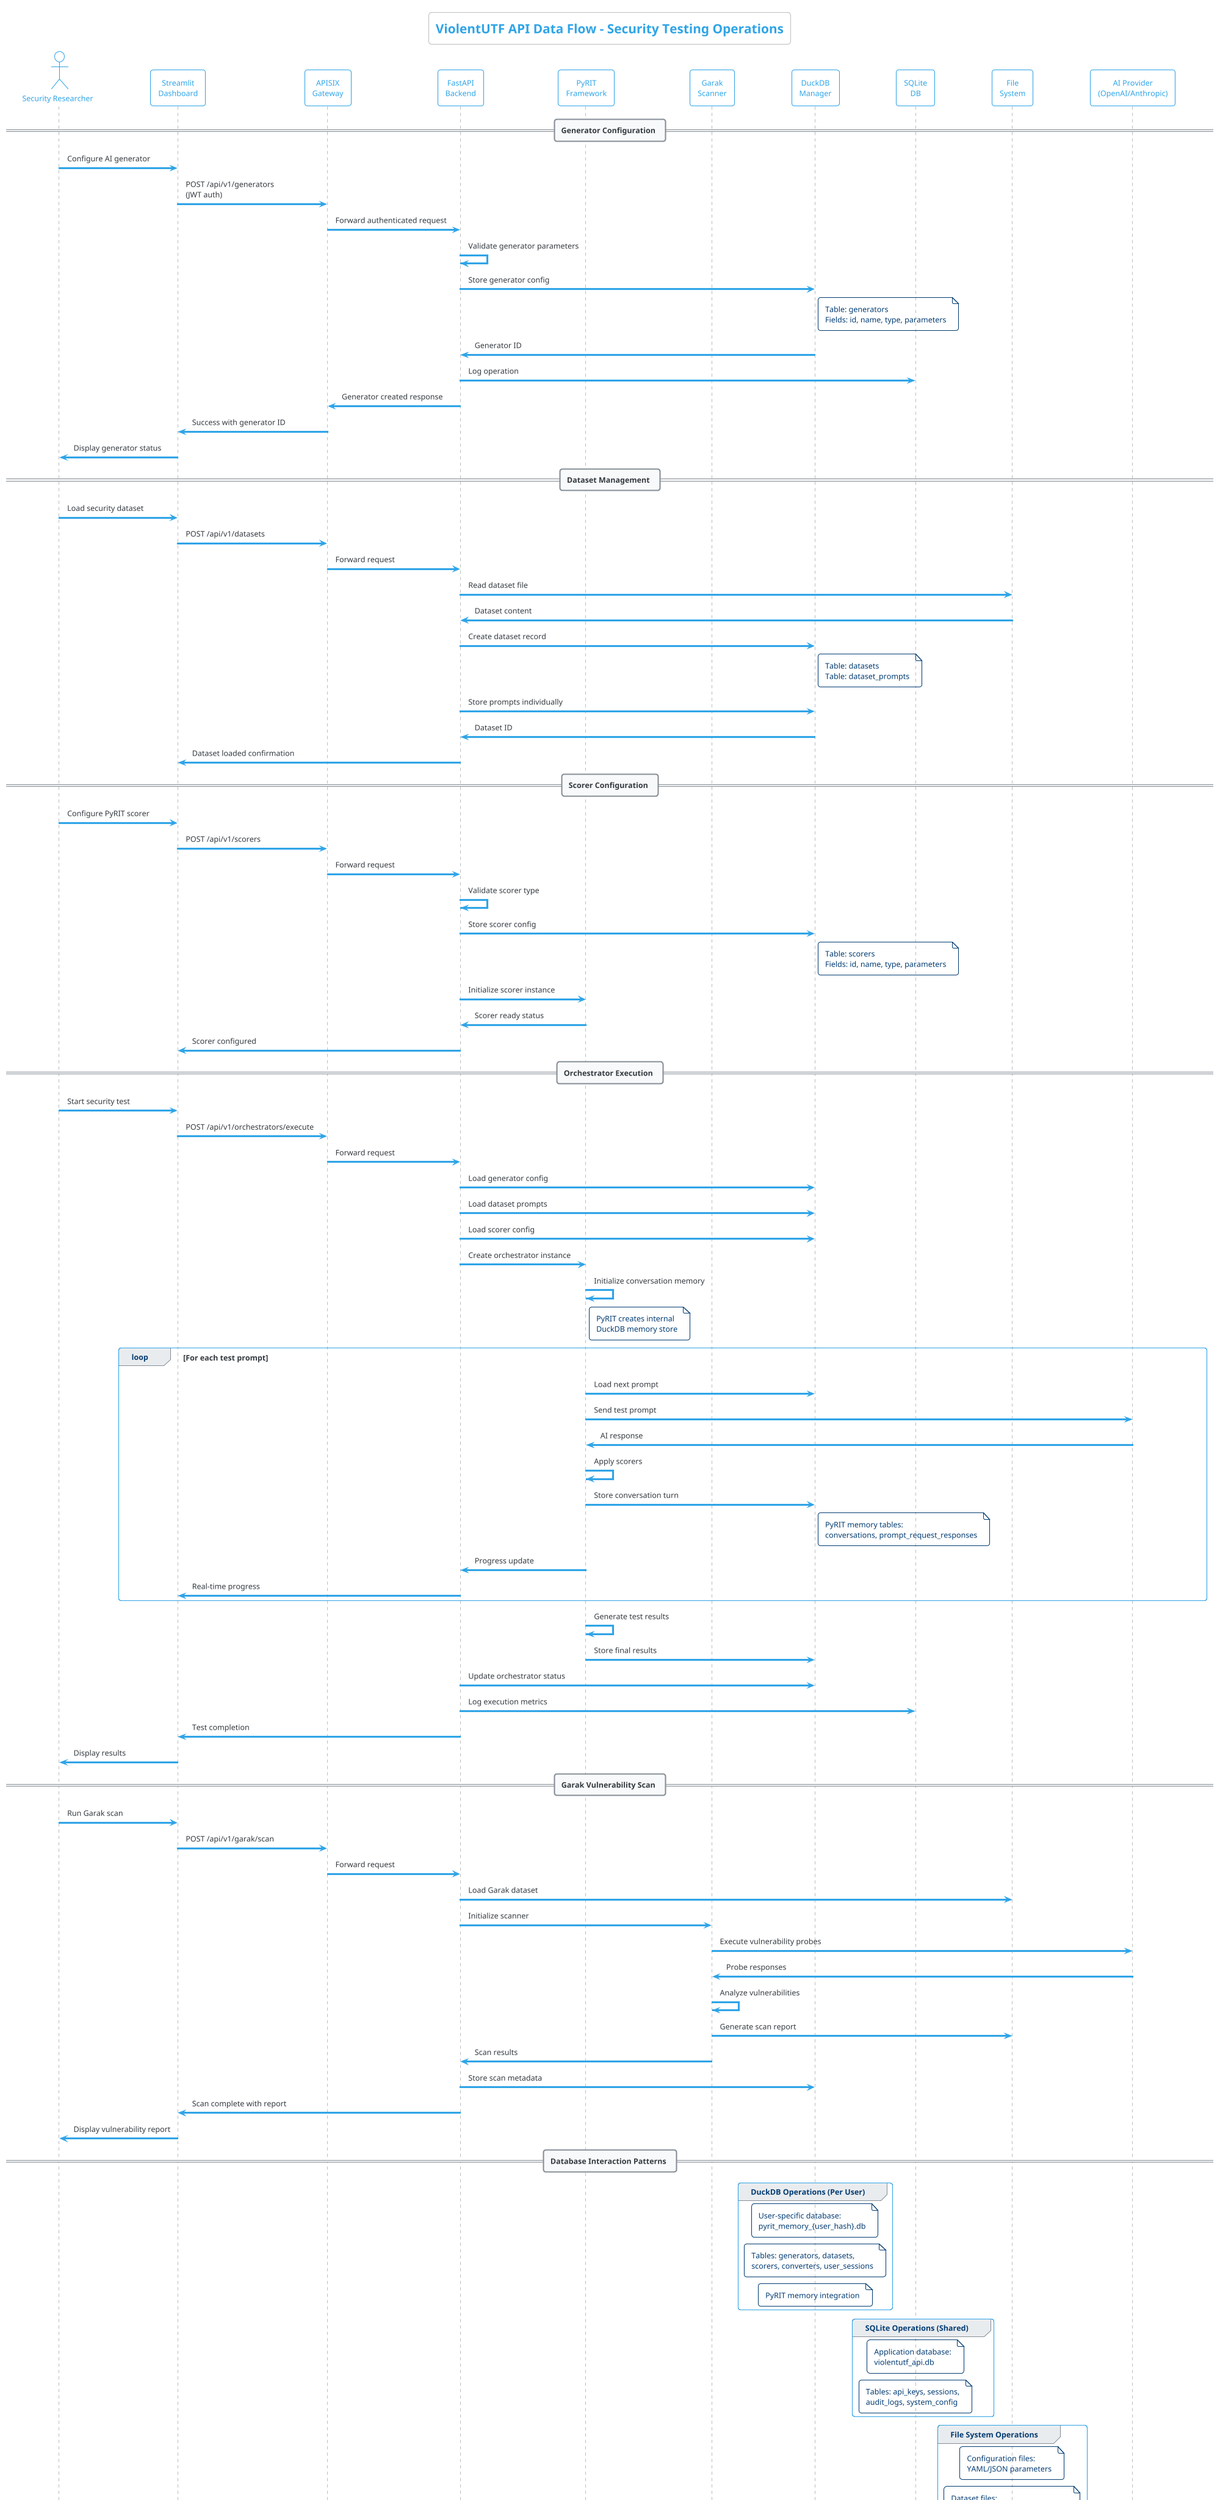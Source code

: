 @startuml API Data Flow
!theme cerulean-outline
skinparam backgroundColor white

title ViolentUTF API Data Flow - Security Testing Operations

actor "Security Researcher" as User
participant "Streamlit\nDashboard" as Streamlit
participant "APISIX\nGateway" as APISIX
participant "FastAPI\nBackend" as FastAPI
participant "PyRIT\nFramework" as PyRIT
participant "Garak\nScanner" as Garak
participant "DuckDB\nManager" as DuckDB
participant "SQLite\nDB" as SQLite
participant "File\nSystem" as FileSystem
participant "AI Provider\n(OpenAI/Anthropic)" as AIProvider

== Generator Configuration ==
User -> Streamlit: Configure AI generator
Streamlit -> APISIX: POST /api/v1/generators\n(JWT auth)
APISIX -> FastAPI: Forward authenticated request
FastAPI -> FastAPI: Validate generator parameters
FastAPI -> DuckDB: Store generator config
note right of DuckDB: Table: generators\nFields: id, name, type, parameters
DuckDB -> FastAPI: Generator ID
FastAPI -> SQLite: Log operation
FastAPI -> APISIX: Generator created response
APISIX -> Streamlit: Success with generator ID
Streamlit -> User: Display generator status

== Dataset Management ==
User -> Streamlit: Load security dataset
Streamlit -> APISIX: POST /api/v1/datasets
APISIX -> FastAPI: Forward request
FastAPI -> FileSystem: Read dataset file
FileSystem -> FastAPI: Dataset content
FastAPI -> DuckDB: Create dataset record
note right of DuckDB: Table: datasets\nTable: dataset_prompts
FastAPI -> DuckDB: Store prompts individually
DuckDB -> FastAPI: Dataset ID
FastAPI -> Streamlit: Dataset loaded confirmation

== Scorer Configuration ==
User -> Streamlit: Configure PyRIT scorer
Streamlit -> APISIX: POST /api/v1/scorers
APISIX -> FastAPI: Forward request
FastAPI -> FastAPI: Validate scorer type
FastAPI -> DuckDB: Store scorer config
note right of DuckDB: Table: scorers\nFields: id, name, type, parameters
FastAPI -> PyRIT: Initialize scorer instance
PyRIT -> FastAPI: Scorer ready status
FastAPI -> Streamlit: Scorer configured

== Orchestrator Execution ==
User -> Streamlit: Start security test
Streamlit -> APISIX: POST /api/v1/orchestrators/execute
APISIX -> FastAPI: Forward request
FastAPI -> DuckDB: Load generator config
FastAPI -> DuckDB: Load dataset prompts
FastAPI -> DuckDB: Load scorer config
FastAPI -> PyRIT: Create orchestrator instance

PyRIT -> PyRIT: Initialize conversation memory
note right of PyRIT: PyRIT creates internal\nDuckDB memory store

loop For each test prompt
    PyRIT -> DuckDB: Load next prompt
    PyRIT -> AIProvider: Send test prompt
    AIProvider -> PyRIT: AI response
    PyRIT -> PyRIT: Apply scorers
    PyRIT -> DuckDB: Store conversation turn
    note right of DuckDB: PyRIT memory tables:\nconversations, prompt_request_responses
    PyRIT -> FastAPI: Progress update
    FastAPI -> Streamlit: Real-time progress
end

PyRIT -> PyRIT: Generate test results
PyRIT -> DuckDB: Store final results
FastAPI -> DuckDB: Update orchestrator status
FastAPI -> SQLite: Log execution metrics
FastAPI -> Streamlit: Test completion
Streamlit -> User: Display results

== Garak Vulnerability Scan ==
User -> Streamlit: Run Garak scan
Streamlit -> APISIX: POST /api/v1/garak/scan
APISIX -> FastAPI: Forward request
FastAPI -> FileSystem: Load Garak dataset
FastAPI -> Garak: Initialize scanner
Garak -> AIProvider: Execute vulnerability probes
AIProvider -> Garak: Probe responses
Garak -> Garak: Analyze vulnerabilities
Garak -> FileSystem: Generate scan report
Garak -> FastAPI: Scan results
FastAPI -> DuckDB: Store scan metadata
FastAPI -> Streamlit: Scan complete with report
Streamlit -> User: Display vulnerability report

== Database Interaction Patterns ==

group DuckDB Operations (Per User)
    note over DuckDB: User-specific database:\npyrit_memory_{user_hash}.db
    note over DuckDB: Tables: generators, datasets,\nscorers, converters, user_sessions
    note over DuckDB: PyRIT memory integration
end

group SQLite Operations (Shared)
    note over SQLite: Application database:\nviolentutf_api.db
    note over SQLite: Tables: api_keys, sessions,\naudit_logs, system_config
end

group File System Operations
    note over FileSystem: Configuration files:\nYAML/JSON parameters
    note over FileSystem: Dataset files:\nGarak datasets, custom prompts
    note over FileSystem: Report outputs:\nTest results, scan reports
end

== Error Handling and Logging ==
alt Database Error
    DuckDB -> FastAPI: Connection/query error
    FastAPI -> SQLite: Log error details
    FastAPI -> Streamlit: Error response
    Streamlit -> User: Display error message
end

alt AI Provider Error
    AIProvider -> PyRIT: API error/timeout
    PyRIT -> FastAPI: Execution error
    FastAPI -> DuckDB: Update status to 'failed'
    FastAPI -> SQLite: Log error
    FastAPI -> Streamlit: Failure notification
end

@enduml
